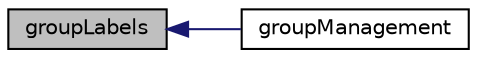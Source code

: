 digraph "groupLabels"
{
  edge [fontname="Helvetica",fontsize="10",labelfontname="Helvetica",labelfontsize="10"];
  node [fontname="Helvetica",fontsize="10",shape=record];
  rankdir="LR";
  Node1 [label="groupLabels",height=0.2,width=0.4,color="black", fillcolor="grey75", style="filled", fontcolor="black"];
  Node1 -> Node2 [dir="back",color="midnightblue",fontsize="10",style="solid",fontname="Helvetica"];
  Node2 [label="groupManagement",height=0.2,width=0.4,color="black", fillcolor="white", style="filled",URL="$management_library_8php.html#a9cfc4c4d18e3f6771e5cc6b08922d185"];
}
